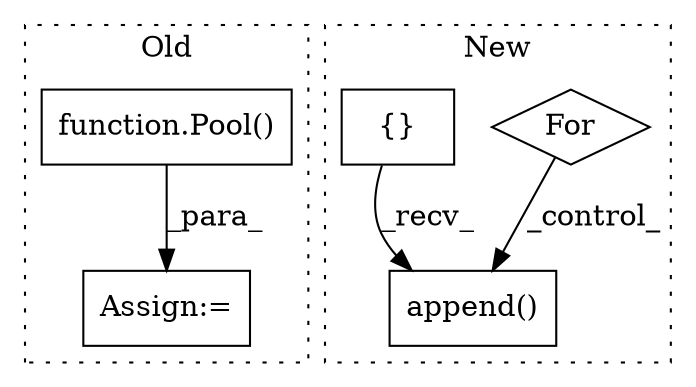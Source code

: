 digraph G {
subgraph cluster0 {
1 [label="function.Pool()" a="75" s="2984,2998" l="5,93" shape="box"];
5 [label="Assign:=" a="68" s="2981" l="3" shape="box"];
label = "Old";
style="dotted";
}
subgraph cluster1 {
2 [label="For" a="107" s="2194,2215" l="4,14" shape="diamond"];
3 [label="append()" a="75" s="2251,2333" l="18,1" shape="box"];
4 [label="{}" a="59" s="2183,2183" l="2,1" shape="box"];
label = "New";
style="dotted";
}
1 -> 5 [label="_para_"];
2 -> 3 [label="_control_"];
4 -> 3 [label="_recv_"];
}